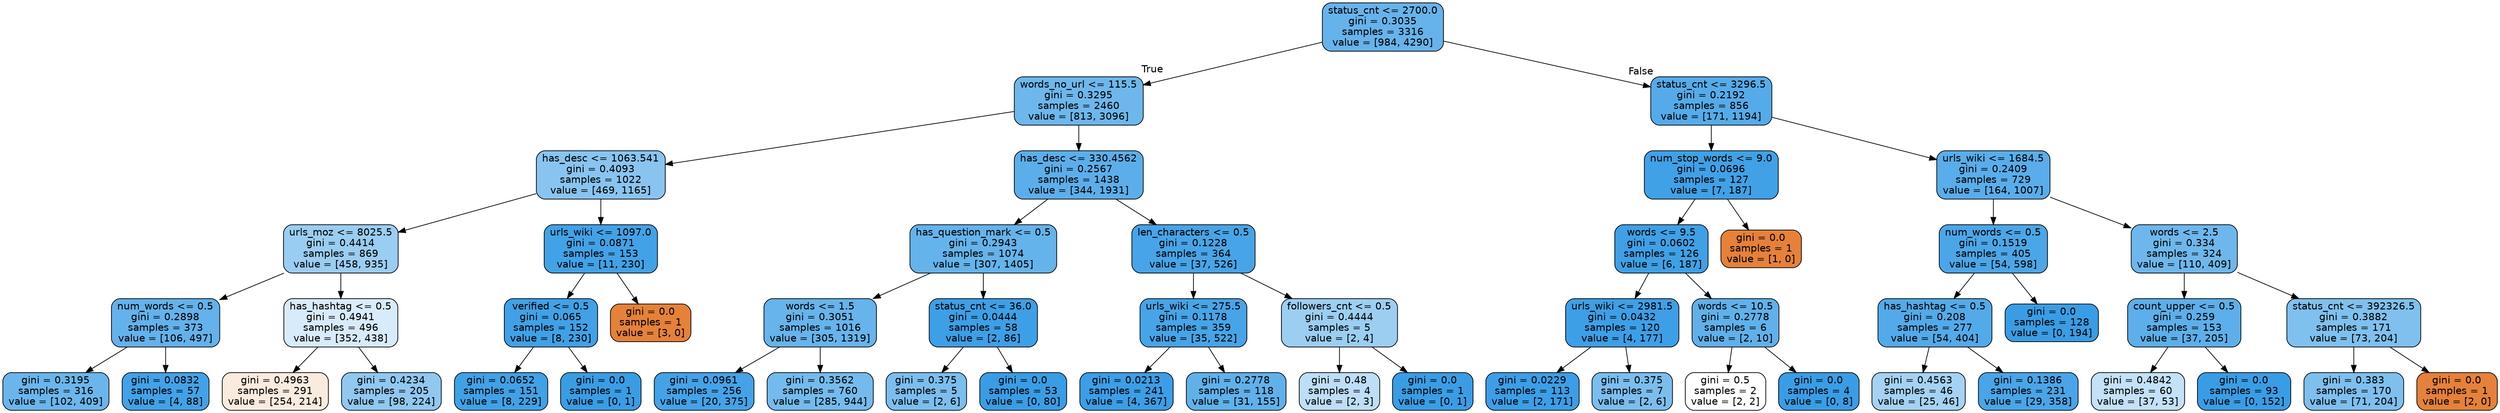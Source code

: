 digraph Tree {
node [shape=box, style="filled, rounded", color="black", fontname=helvetica] ;
edge [fontname=helvetica] ;
0 [label="status_cnt <= 2700.0\ngini = 0.3035\nsamples = 3316\nvalue = [984, 4290]", fillcolor="#399de5c5"] ;
1 [label="words_no_url <= 115.5\ngini = 0.3295\nsamples = 2460\nvalue = [813, 3096]", fillcolor="#399de5bc"] ;
0 -> 1 [labeldistance=2.5, labelangle=45, headlabel="True"] ;
2 [label="has_desc <= 1063.541\ngini = 0.4093\nsamples = 1022\nvalue = [469, 1165]", fillcolor="#399de598"] ;
1 -> 2 ;
3 [label="urls_moz <= 8025.5\ngini = 0.4414\nsamples = 869\nvalue = [458, 935]", fillcolor="#399de582"] ;
2 -> 3 ;
4 [label="num_words <= 0.5\ngini = 0.2898\nsamples = 373\nvalue = [106, 497]", fillcolor="#399de5c9"] ;
3 -> 4 ;
5 [label="gini = 0.3195\nsamples = 316\nvalue = [102, 409]", fillcolor="#399de5bf"] ;
4 -> 5 ;
6 [label="gini = 0.0832\nsamples = 57\nvalue = [4, 88]", fillcolor="#399de5f3"] ;
4 -> 6 ;
7 [label="has_hashtag <= 0.5\ngini = 0.4941\nsamples = 496\nvalue = [352, 438]", fillcolor="#399de532"] ;
3 -> 7 ;
8 [label="gini = 0.4963\nsamples = 291\nvalue = [254, 214]", fillcolor="#e5813928"] ;
7 -> 8 ;
9 [label="gini = 0.4234\nsamples = 205\nvalue = [98, 224]", fillcolor="#399de58f"] ;
7 -> 9 ;
10 [label="urls_wiki <= 1097.0\ngini = 0.0871\nsamples = 153\nvalue = [11, 230]", fillcolor="#399de5f3"] ;
2 -> 10 ;
11 [label="verified <= 0.5\ngini = 0.065\nsamples = 152\nvalue = [8, 230]", fillcolor="#399de5f6"] ;
10 -> 11 ;
12 [label="gini = 0.0652\nsamples = 151\nvalue = [8, 229]", fillcolor="#399de5f6"] ;
11 -> 12 ;
13 [label="gini = 0.0\nsamples = 1\nvalue = [0, 1]", fillcolor="#399de5ff"] ;
11 -> 13 ;
14 [label="gini = 0.0\nsamples = 1\nvalue = [3, 0]", fillcolor="#e58139ff"] ;
10 -> 14 ;
15 [label="has_desc <= 330.4562\ngini = 0.2567\nsamples = 1438\nvalue = [344, 1931]", fillcolor="#399de5d2"] ;
1 -> 15 ;
16 [label="has_question_mark <= 0.5\ngini = 0.2943\nsamples = 1074\nvalue = [307, 1405]", fillcolor="#399de5c7"] ;
15 -> 16 ;
17 [label="words <= 1.5\ngini = 0.3051\nsamples = 1016\nvalue = [305, 1319]", fillcolor="#399de5c4"] ;
16 -> 17 ;
18 [label="gini = 0.0961\nsamples = 256\nvalue = [20, 375]", fillcolor="#399de5f1"] ;
17 -> 18 ;
19 [label="gini = 0.3562\nsamples = 760\nvalue = [285, 944]", fillcolor="#399de5b2"] ;
17 -> 19 ;
20 [label="status_cnt <= 36.0\ngini = 0.0444\nsamples = 58\nvalue = [2, 86]", fillcolor="#399de5f9"] ;
16 -> 20 ;
21 [label="gini = 0.375\nsamples = 5\nvalue = [2, 6]", fillcolor="#399de5aa"] ;
20 -> 21 ;
22 [label="gini = 0.0\nsamples = 53\nvalue = [0, 80]", fillcolor="#399de5ff"] ;
20 -> 22 ;
23 [label="len_characters <= 0.5\ngini = 0.1228\nsamples = 364\nvalue = [37, 526]", fillcolor="#399de5ed"] ;
15 -> 23 ;
24 [label="urls_wiki <= 275.5\ngini = 0.1178\nsamples = 359\nvalue = [35, 522]", fillcolor="#399de5ee"] ;
23 -> 24 ;
25 [label="gini = 0.0213\nsamples = 241\nvalue = [4, 367]", fillcolor="#399de5fc"] ;
24 -> 25 ;
26 [label="gini = 0.2778\nsamples = 118\nvalue = [31, 155]", fillcolor="#399de5cc"] ;
24 -> 26 ;
27 [label="followers_cnt <= 0.5\ngini = 0.4444\nsamples = 5\nvalue = [2, 4]", fillcolor="#399de57f"] ;
23 -> 27 ;
28 [label="gini = 0.48\nsamples = 4\nvalue = [2, 3]", fillcolor="#399de555"] ;
27 -> 28 ;
29 [label="gini = 0.0\nsamples = 1\nvalue = [0, 1]", fillcolor="#399de5ff"] ;
27 -> 29 ;
30 [label="status_cnt <= 3296.5\ngini = 0.2192\nsamples = 856\nvalue = [171, 1194]", fillcolor="#399de5da"] ;
0 -> 30 [labeldistance=2.5, labelangle=-45, headlabel="False"] ;
31 [label="num_stop_words <= 9.0\ngini = 0.0696\nsamples = 127\nvalue = [7, 187]", fillcolor="#399de5f5"] ;
30 -> 31 ;
32 [label="words <= 9.5\ngini = 0.0602\nsamples = 126\nvalue = [6, 187]", fillcolor="#399de5f7"] ;
31 -> 32 ;
33 [label="urls_wiki <= 2981.5\ngini = 0.0432\nsamples = 120\nvalue = [4, 177]", fillcolor="#399de5f9"] ;
32 -> 33 ;
34 [label="gini = 0.0229\nsamples = 113\nvalue = [2, 171]", fillcolor="#399de5fc"] ;
33 -> 34 ;
35 [label="gini = 0.375\nsamples = 7\nvalue = [2, 6]", fillcolor="#399de5aa"] ;
33 -> 35 ;
36 [label="words <= 10.5\ngini = 0.2778\nsamples = 6\nvalue = [2, 10]", fillcolor="#399de5cc"] ;
32 -> 36 ;
37 [label="gini = 0.5\nsamples = 2\nvalue = [2, 2]", fillcolor="#e5813900"] ;
36 -> 37 ;
38 [label="gini = 0.0\nsamples = 4\nvalue = [0, 8]", fillcolor="#399de5ff"] ;
36 -> 38 ;
39 [label="gini = 0.0\nsamples = 1\nvalue = [1, 0]", fillcolor="#e58139ff"] ;
31 -> 39 ;
40 [label="urls_wiki <= 1684.5\ngini = 0.2409\nsamples = 729\nvalue = [164, 1007]", fillcolor="#399de5d5"] ;
30 -> 40 ;
41 [label="num_words <= 0.5\ngini = 0.1519\nsamples = 405\nvalue = [54, 598]", fillcolor="#399de5e8"] ;
40 -> 41 ;
42 [label="has_hashtag <= 0.5\ngini = 0.208\nsamples = 277\nvalue = [54, 404]", fillcolor="#399de5dd"] ;
41 -> 42 ;
43 [label="gini = 0.4563\nsamples = 46\nvalue = [25, 46]", fillcolor="#399de574"] ;
42 -> 43 ;
44 [label="gini = 0.1386\nsamples = 231\nvalue = [29, 358]", fillcolor="#399de5ea"] ;
42 -> 44 ;
45 [label="gini = 0.0\nsamples = 128\nvalue = [0, 194]", fillcolor="#399de5ff"] ;
41 -> 45 ;
46 [label="words <= 2.5\ngini = 0.334\nsamples = 324\nvalue = [110, 409]", fillcolor="#399de5ba"] ;
40 -> 46 ;
47 [label="count_upper <= 0.5\ngini = 0.259\nsamples = 153\nvalue = [37, 205]", fillcolor="#399de5d1"] ;
46 -> 47 ;
48 [label="gini = 0.4842\nsamples = 60\nvalue = [37, 53]", fillcolor="#399de54d"] ;
47 -> 48 ;
49 [label="gini = 0.0\nsamples = 93\nvalue = [0, 152]", fillcolor="#399de5ff"] ;
47 -> 49 ;
50 [label="status_cnt <= 392326.5\ngini = 0.3882\nsamples = 171\nvalue = [73, 204]", fillcolor="#399de5a4"] ;
46 -> 50 ;
51 [label="gini = 0.383\nsamples = 170\nvalue = [71, 204]", fillcolor="#399de5a6"] ;
50 -> 51 ;
52 [label="gini = 0.0\nsamples = 1\nvalue = [2, 0]", fillcolor="#e58139ff"] ;
50 -> 52 ;
}
